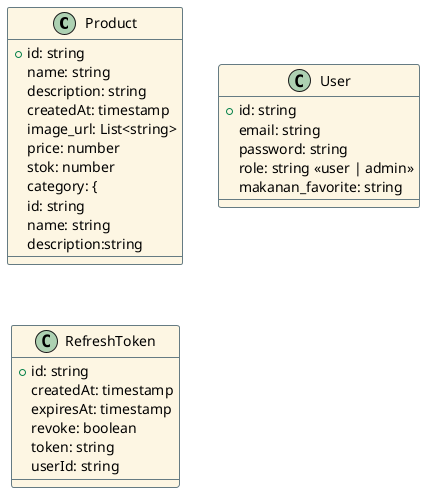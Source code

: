 @startuml market_nosql

' Styling
skinparam class {
  BackgroundColor #FDF6E3
  BorderColor #657B83
  BorderThickness 1
  ArrowColor Black
}

' Product Document (Category embedded)
class Product {
  + id: string
  name: string
  description: string
  createdAt: timestamp
  image_url: List<string>
  price: number
  stok: number
  category: {
    id: string
    name: string
    description:string
  }


' User Document
class User {
  + id: string
  email: string
  password: string
  role: string <<user | admin>>
  makanan_favorite: string
}

' Refresh Token Document (userId as ref)
class RefreshToken {
  + id: string
  createdAt: timestamp
  expiresAt: timestamp
  revoke: boolean
  token: string
  userId: string
}

@enduml
